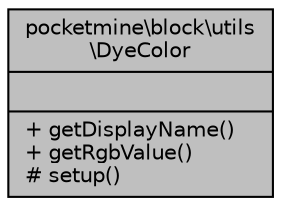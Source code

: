 digraph "pocketmine\block\utils\DyeColor"
{
 // INTERACTIVE_SVG=YES
 // LATEX_PDF_SIZE
  edge [fontname="Helvetica",fontsize="10",labelfontname="Helvetica",labelfontsize="10"];
  node [fontname="Helvetica",fontsize="10",shape=record];
  Node1 [label="{pocketmine\\block\\utils\l\\DyeColor\n||+ getDisplayName()\l+ getRgbValue()\l# setup()\l}",height=0.2,width=0.4,color="black", fillcolor="grey75", style="filled", fontcolor="black",tooltip=" "];
}
